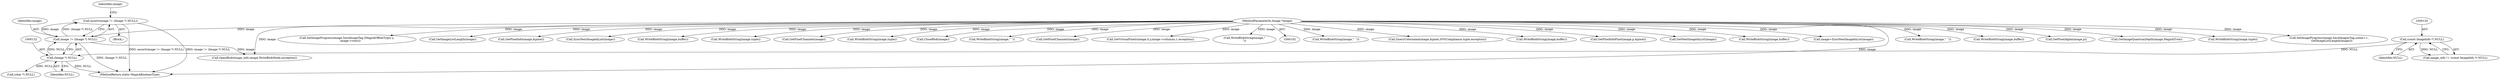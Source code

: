 digraph "0_ImageMagick_b61d35eaccc0a7ddeff8a1c3abfcd0a43ccf210b_1@API" {
"1000128" [label="(Call,assert(image != (Image *) NULL))"];
"1000129" [label="(Call,image != (Image *) NULL)"];
"1000104" [label="(MethodParameterIn,Image *image)"];
"1000131" [label="(Call,(Image *) NULL)"];
"1000119" [label="(Call,(const ImageInfo *) NULL)"];
"1000106" [label="(Block,)"];
"1000531" [label="(Call,WriteBlobString(image,\"  \"))"];
"1000558" [label="(Call,QueryColorname(image,&pixel,SVGCompliance,tuple,exception))"];
"1000275" [label="(Call,WriteBlobString(image,buffer))"];
"1000328" [label="(Call,GetPixelInfoPixel(image,p,&pixel))"];
"1000219" [label="(Call,(char *) NULL)"];
"1000597" [label="(Call,GetNextImageInList(image))"];
"1000395" [label="(Call,WriteBlobString(image,buffer))"];
"1000603" [label="(Call,image=SyncNextImageInList(image))"];
"1000553" [label="(Call,WriteBlobString(image,\"  \"))"];
"1000632" [label="(MethodReturn,static MagickBooleanType)"];
"1000128" [label="(Call,assert(image != (Image *) NULL))"];
"1000133" [label="(Identifier,NULL)"];
"1000427" [label="(Call,WriteBlobString(image,buffer))"];
"1000369" [label="(Call,GetPixelAlpha(image,p))"];
"1000193" [label="(Call,GetImageQuantumDepth(image,MagickTrue))"];
"1000400" [label="(Call,WriteBlobString(image,tuple))"];
"1000609" [label="(Call,SetImageProgress(image,SaveImagesTag,scene++,\n      GetImageListLength(image)))"];
"1000581" [label="(Call,SetImageProgress(image,SaveImageTag,(MagickOffsetType) y,\n        image->rows))"];
"1000614" [label="(Call,GetImageListLength(image))"];
"1000131" [label="(Call,(Image *) NULL)"];
"1000278" [label="(Call,GetPixelInfo(image,&pixel))"];
"1000605" [label="(Call,SyncNextImageInList(image))"];
"1000137" [label="(Identifier,image)"];
"1000129" [label="(Call,image != (Image *) NULL)"];
"1000121" [label="(Identifier,NULL)"];
"1000548" [label="(Call,WriteBlobString(image,buffer))"];
"1000567" [label="(Call,WriteBlobString(image,tuple))"];
"1000130" [label="(Identifier,image)"];
"1000104" [label="(MethodParameterIn,Image *image)"];
"1000410" [label="(Call,GetPixelChannels(image))"];
"1000157" [label="(Call,OpenBlob(image_info,image,WriteBlobMode,exception))"];
"1000526" [label="(Call,WriteBlobString(image,tuple))"];
"1000628" [label="(Call,CloseBlob(image))"];
"1000405" [label="(Call,WriteBlobString(image,\" \"))"];
"1000117" [label="(Call,image_info != (const ImageInfo *) NULL)"];
"1000577" [label="(Call,GetPixelChannels(image))"];
"1000298" [label="(Call,GetVirtualPixels(image,0,y,image->columns,1,exception))"];
"1000572" [label="(Call,WriteBlobString(image,\"\n\"))"];
"1000119" [label="(Call,(const ImageInfo *) NULL)"];
"1000128" -> "1000106"  [label="AST: "];
"1000128" -> "1000129"  [label="CFG: "];
"1000129" -> "1000128"  [label="AST: "];
"1000137" -> "1000128"  [label="CFG: "];
"1000128" -> "1000632"  [label="DDG: image != (Image *) NULL"];
"1000128" -> "1000632"  [label="DDG: assert(image != (Image *) NULL)"];
"1000129" -> "1000128"  [label="DDG: image"];
"1000129" -> "1000128"  [label="DDG: (Image *) NULL"];
"1000129" -> "1000131"  [label="CFG: "];
"1000130" -> "1000129"  [label="AST: "];
"1000131" -> "1000129"  [label="AST: "];
"1000129" -> "1000632"  [label="DDG: (Image *) NULL"];
"1000104" -> "1000129"  [label="DDG: image"];
"1000131" -> "1000129"  [label="DDG: NULL"];
"1000129" -> "1000157"  [label="DDG: image"];
"1000104" -> "1000102"  [label="AST: "];
"1000104" -> "1000632"  [label="DDG: image"];
"1000104" -> "1000157"  [label="DDG: image"];
"1000104" -> "1000193"  [label="DDG: image"];
"1000104" -> "1000275"  [label="DDG: image"];
"1000104" -> "1000278"  [label="DDG: image"];
"1000104" -> "1000298"  [label="DDG: image"];
"1000104" -> "1000328"  [label="DDG: image"];
"1000104" -> "1000369"  [label="DDG: image"];
"1000104" -> "1000395"  [label="DDG: image"];
"1000104" -> "1000400"  [label="DDG: image"];
"1000104" -> "1000405"  [label="DDG: image"];
"1000104" -> "1000410"  [label="DDG: image"];
"1000104" -> "1000427"  [label="DDG: image"];
"1000104" -> "1000526"  [label="DDG: image"];
"1000104" -> "1000531"  [label="DDG: image"];
"1000104" -> "1000548"  [label="DDG: image"];
"1000104" -> "1000553"  [label="DDG: image"];
"1000104" -> "1000558"  [label="DDG: image"];
"1000104" -> "1000567"  [label="DDG: image"];
"1000104" -> "1000572"  [label="DDG: image"];
"1000104" -> "1000577"  [label="DDG: image"];
"1000104" -> "1000581"  [label="DDG: image"];
"1000104" -> "1000597"  [label="DDG: image"];
"1000104" -> "1000603"  [label="DDG: image"];
"1000104" -> "1000605"  [label="DDG: image"];
"1000104" -> "1000609"  [label="DDG: image"];
"1000104" -> "1000614"  [label="DDG: image"];
"1000104" -> "1000628"  [label="DDG: image"];
"1000131" -> "1000133"  [label="CFG: "];
"1000132" -> "1000131"  [label="AST: "];
"1000133" -> "1000131"  [label="AST: "];
"1000131" -> "1000632"  [label="DDG: NULL"];
"1000119" -> "1000131"  [label="DDG: NULL"];
"1000131" -> "1000219"  [label="DDG: NULL"];
"1000119" -> "1000117"  [label="AST: "];
"1000119" -> "1000121"  [label="CFG: "];
"1000120" -> "1000119"  [label="AST: "];
"1000121" -> "1000119"  [label="AST: "];
"1000117" -> "1000119"  [label="CFG: "];
"1000119" -> "1000117"  [label="DDG: NULL"];
}
